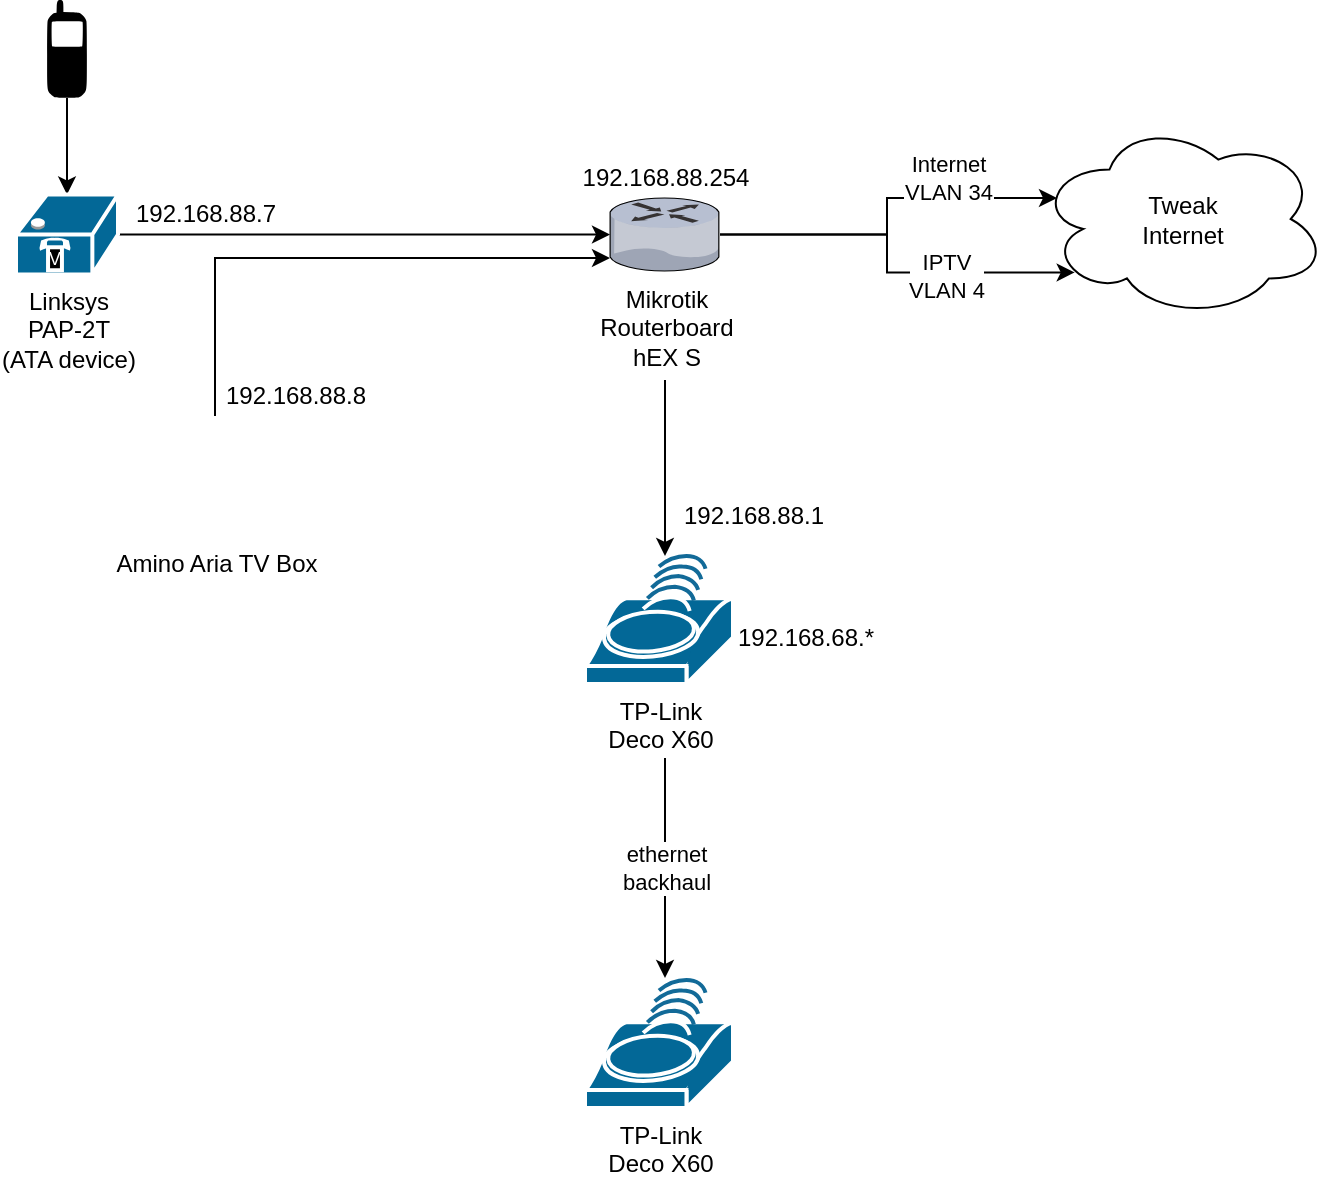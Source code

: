 <mxfile version="14.1.1" type="google"><diagram id="kLmal2ydxY5Uw_taO2RK" name="Page-1"><mxGraphModel dx="1113" dy="607" grid="1" gridSize="10" guides="1" tooltips="1" connect="1" arrows="1" fold="1" page="1" pageScale="1" pageWidth="827" pageHeight="1169" math="0" shadow="0"><root><mxCell id="0"/><mxCell id="1" parent="0"/><mxCell id="Be4cPFd9aKa59OLoMrxK-1" value="Tweak&lt;br&gt;Internet" style="ellipse;shape=cloud;whiteSpace=wrap;html=1;" vertex="1" parent="1"><mxGeometry x="630.5" y="200" width="145" height="99" as="geometry"/></mxCell><mxCell id="Be4cPFd9aKa59OLoMrxK-3" style="edgeStyle=orthogonalEdgeStyle;rounded=0;orthogonalLoop=1;jettySize=auto;html=1;entryX=0.13;entryY=0.77;entryDx=0;entryDy=0;entryPerimeter=0;" edge="1" parent="1" source="Be4cPFd9aKa59OLoMrxK-28" target="Be4cPFd9aKa59OLoMrxK-1"><mxGeometry relative="1" as="geometry"><mxPoint x="504.5" y="269" as="sourcePoint"/><mxPoint x="620.5" y="249" as="targetPoint"/><Array as="points"><mxPoint x="555.5" y="257"/><mxPoint x="555.5" y="276"/></Array></mxGeometry></mxCell><mxCell id="Be4cPFd9aKa59OLoMrxK-10" value="IPTV&lt;br&gt;VLAN 4" style="edgeLabel;html=1;align=center;verticalAlign=middle;resizable=0;points=[];" vertex="1" connectable="0" parent="Be4cPFd9aKa59OLoMrxK-3"><mxGeometry x="0.265" y="1" relative="1" as="geometry"><mxPoint x="7.73" y="2.06" as="offset"/></mxGeometry></mxCell><mxCell id="Be4cPFd9aKa59OLoMrxK-4" style="edgeStyle=orthogonalEdgeStyle;rounded=0;orthogonalLoop=1;jettySize=auto;html=1;" edge="1" parent="1" source="Be4cPFd9aKa59OLoMrxK-28"><mxGeometry relative="1" as="geometry"><mxPoint x="640.5" y="239" as="targetPoint"/><mxPoint x="504.5" y="269" as="sourcePoint"/><Array as="points"><mxPoint x="555.5" y="257"/><mxPoint x="555.5" y="239"/><mxPoint x="640.5" y="239"/></Array></mxGeometry></mxCell><mxCell id="Be4cPFd9aKa59OLoMrxK-11" value="Internet&lt;br&gt;VLAN 34" style="edgeLabel;html=1;align=center;verticalAlign=middle;resizable=0;points=[];" vertex="1" connectable="0" parent="Be4cPFd9aKa59OLoMrxK-4"><mxGeometry x="0.26" y="2" relative="1" as="geometry"><mxPoint x="14.12" y="-8" as="offset"/></mxGeometry></mxCell><mxCell id="Be4cPFd9aKa59OLoMrxK-9" style="edgeStyle=orthogonalEdgeStyle;rounded=0;orthogonalLoop=1;jettySize=auto;html=1;entryX=0.5;entryY=0;entryDx=0;entryDy=0;" edge="1" parent="1"><mxGeometry relative="1" as="geometry"><mxPoint x="444.5" y="330" as="sourcePoint"/><mxPoint x="444.5" y="418" as="targetPoint"/></mxGeometry></mxCell><mxCell id="Be4cPFd9aKa59OLoMrxK-12" style="edgeStyle=orthogonalEdgeStyle;rounded=0;orthogonalLoop=1;jettySize=auto;html=1;exitX=1;exitY=0.5;exitDx=0;exitDy=0;exitPerimeter=0;" edge="1" parent="1" source="Be4cPFd9aKa59OLoMrxK-32" target="Be4cPFd9aKa59OLoMrxK-28"><mxGeometry relative="1" as="geometry"><mxPoint x="384.5" y="254" as="targetPoint"/><mxPoint x="205.5" y="257.25" as="sourcePoint"/></mxGeometry></mxCell><mxCell id="Be4cPFd9aKa59OLoMrxK-8" value="ethernet&lt;br&gt;backhaul" style="edgeStyle=orthogonalEdgeStyle;rounded=0;orthogonalLoop=1;jettySize=auto;html=1;" edge="1" parent="1"><mxGeometry relative="1" as="geometry"><mxPoint x="444.5" y="519" as="sourcePoint"/><mxPoint x="444.5" y="629" as="targetPoint"/></mxGeometry></mxCell><mxCell id="Be4cPFd9aKa59OLoMrxK-34" value="" style="edgeStyle=orthogonalEdgeStyle;rounded=0;orthogonalLoop=1;jettySize=auto;html=1;" edge="1" parent="1" source="Be4cPFd9aKa59OLoMrxK-16" target="Be4cPFd9aKa59OLoMrxK-32"><mxGeometry relative="1" as="geometry"/></mxCell><mxCell id="Be4cPFd9aKa59OLoMrxK-16" value="" style="shape=mxgraph.signs.tech.cell_phone;html=1;pointerEvents=1;fillColor=#000000;strokeColor=none;verticalLabelPosition=bottom;verticalAlign=top;align=center;" vertex="1" parent="1"><mxGeometry x="135.5" y="140" width="20" height="49" as="geometry"/></mxCell><mxCell id="Be4cPFd9aKa59OLoMrxK-18" value="TP-Link&lt;br&gt;Deco X60" style="shape=mxgraph.cisco.wireless.wi-fi_tag;html=1;pointerEvents=1;dashed=0;fillColor=#036897;strokeColor=#ffffff;strokeWidth=2;verticalLabelPosition=bottom;verticalAlign=top;align=center;outlineConnect=0;" vertex="1" parent="1"><mxGeometry x="404.5" y="418" width="74" height="64" as="geometry"/></mxCell><mxCell id="Be4cPFd9aKa59OLoMrxK-20" value="TP-Link&lt;br&gt;Deco X60" style="shape=mxgraph.cisco.wireless.wi-fi_tag;html=1;pointerEvents=1;dashed=0;fillColor=#036897;strokeColor=#ffffff;strokeWidth=2;verticalLabelPosition=bottom;verticalAlign=top;align=center;outlineConnect=0;" vertex="1" parent="1"><mxGeometry x="404.5" y="630" width="74" height="64" as="geometry"/></mxCell><mxCell id="Be4cPFd9aKa59OLoMrxK-21" value="192.168.88.254" style="text;html=1;strokeColor=none;fillColor=none;align=center;verticalAlign=middle;whiteSpace=wrap;rounded=0;" vertex="1" parent="1"><mxGeometry x="409.5" y="219" width="70" height="20" as="geometry"/></mxCell><mxCell id="Be4cPFd9aKa59OLoMrxK-22" value="192.168.88.7" style="text;html=1;strokeColor=none;fillColor=none;align=center;verticalAlign=middle;whiteSpace=wrap;rounded=0;" vertex="1" parent="1"><mxGeometry x="179.5" y="237.25" width="70" height="20" as="geometry"/></mxCell><mxCell id="Be4cPFd9aKa59OLoMrxK-23" value="192.168.88.1" style="text;html=1;strokeColor=none;fillColor=none;align=center;verticalAlign=middle;whiteSpace=wrap;rounded=0;" vertex="1" parent="1"><mxGeometry x="453.5" y="388" width="70" height="20" as="geometry"/></mxCell><mxCell id="Be4cPFd9aKa59OLoMrxK-24" value="192.168.68.*" style="text;html=1;strokeColor=none;fillColor=none;align=center;verticalAlign=middle;whiteSpace=wrap;rounded=0;" vertex="1" parent="1"><mxGeometry x="479.5" y="449" width="70" height="20" as="geometry"/></mxCell><mxCell id="Be4cPFd9aKa59OLoMrxK-26" style="edgeStyle=orthogonalEdgeStyle;rounded=0;orthogonalLoop=1;jettySize=auto;html=1;exitX=0.5;exitY=0;exitDx=0;exitDy=0;" edge="1" parent="1" source="Be4cPFd9aKa59OLoMrxK-25" target="Be4cPFd9aKa59OLoMrxK-28"><mxGeometry relative="1" as="geometry"><mxPoint x="384.5" y="269" as="targetPoint"/><Array as="points"><mxPoint x="219.5" y="269"/></Array></mxGeometry></mxCell><mxCell id="Be4cPFd9aKa59OLoMrxK-25" value="Amino Aria TV Box" style="shape=image;html=1;verticalAlign=top;verticalLabelPosition=bottom;labelBackgroundColor=#ffffff;imageAspect=0;aspect=fixed;image=https://cdn0.iconfinder.com/data/icons/iphone-7-airpods-icons-solid-style/24/apple-tv-box-128.png" vertex="1" parent="1"><mxGeometry x="189.5" y="348" width="60" height="60" as="geometry"/></mxCell><mxCell id="Be4cPFd9aKa59OLoMrxK-27" value="192.168.88.8" style="text;html=1;strokeColor=none;fillColor=none;align=center;verticalAlign=middle;whiteSpace=wrap;rounded=0;" vertex="1" parent="1"><mxGeometry x="224.5" y="328" width="70" height="20" as="geometry"/></mxCell><mxCell id="Be4cPFd9aKa59OLoMrxK-28" value="&lt;span&gt;Mikrotik&lt;/span&gt;&lt;br&gt;&lt;span&gt;Routerboard&lt;/span&gt;&lt;br&gt;&lt;span&gt;hEX S&lt;/span&gt;" style="verticalLabelPosition=bottom;aspect=fixed;html=1;verticalAlign=top;strokeColor=none;align=center;outlineConnect=0;shape=mxgraph.citrix.router;" vertex="1" parent="1"><mxGeometry x="417" y="239" width="55" height="36.5" as="geometry"/></mxCell><mxCell id="Be4cPFd9aKa59OLoMrxK-32" value="&lt;span&gt;Linksys&lt;/span&gt;&lt;br&gt;&lt;span&gt;PAP-2T&lt;/span&gt;&lt;br&gt;&lt;span&gt;(ATA device)&lt;/span&gt;" style="shape=mxgraph.cisco.misc.ata;html=1;pointerEvents=1;dashed=0;fillColor=#036897;strokeColor=#ffffff;strokeWidth=2;verticalLabelPosition=bottom;verticalAlign=top;align=center;outlineConnect=0;" vertex="1" parent="1"><mxGeometry x="120" y="237.25" width="51" height="40" as="geometry"/></mxCell></root></mxGraphModel></diagram></mxfile>